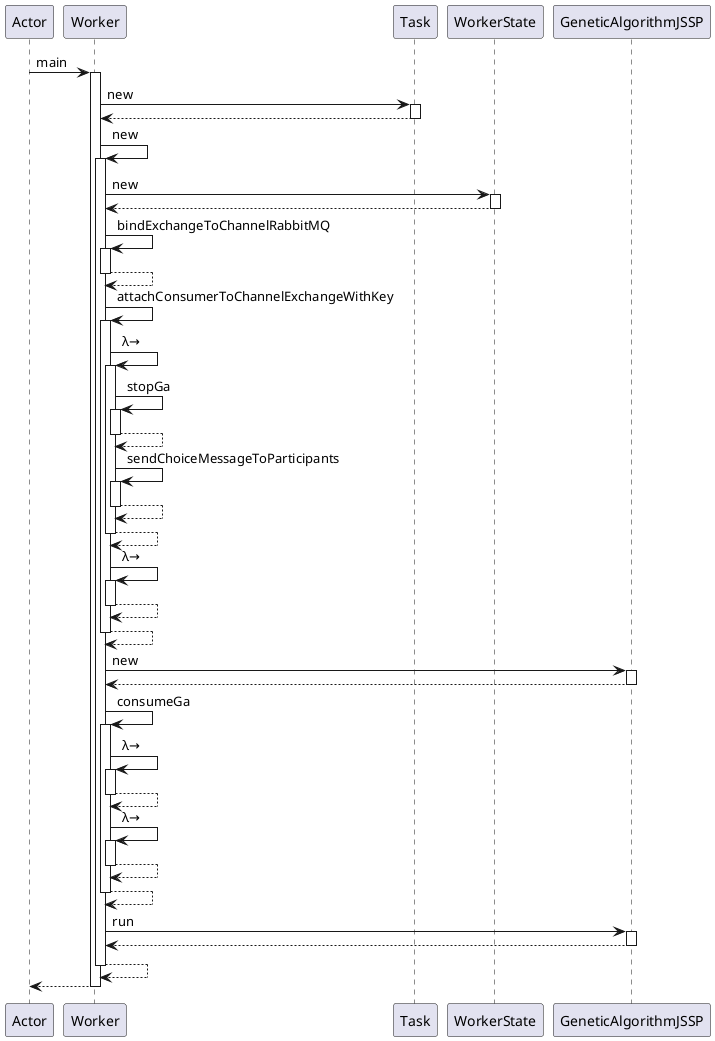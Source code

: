 @startuml
participant Actor
Actor -> Worker : main
activate Worker
Worker -> Task : new
activate Task
Task --> Worker
deactivate Task
Worker -> Worker : new
activate Worker
Worker -> WorkerState : new
activate WorkerState
WorkerState --> Worker
deactivate WorkerState
Worker -> Worker : bindExchangeToChannelRabbitMQ
activate Worker
Worker --> Worker
deactivate Worker
Worker -> Worker : attachConsumerToChannelExchangeWithKey
activate Worker
Worker -> Worker : λ→
activate Worker
Worker -> Worker : stopGa
activate Worker
Worker --> Worker
deactivate Worker
Worker -> Worker : sendChoiceMessageToParticipants
activate Worker
Worker --> Worker
deactivate Worker
Worker --> Worker
deactivate Worker
Worker -> Worker : λ→
activate Worker
Worker --> Worker
deactivate Worker
Worker --> Worker
deactivate Worker
Worker -> GeneticAlgorithmJSSP : new
activate GeneticAlgorithmJSSP
GeneticAlgorithmJSSP --> Worker
deactivate GeneticAlgorithmJSSP
Worker -> Worker : consumeGa
activate Worker
Worker -> Worker : λ→
activate Worker
Worker --> Worker
deactivate Worker
Worker -> Worker : λ→
activate Worker
Worker --> Worker
deactivate Worker
Worker --> Worker
deactivate Worker
Worker -> GeneticAlgorithmJSSP : run
activate GeneticAlgorithmJSSP
GeneticAlgorithmJSSP --> Worker
deactivate GeneticAlgorithmJSSP
Worker --> Worker
deactivate Worker
return
@enduml